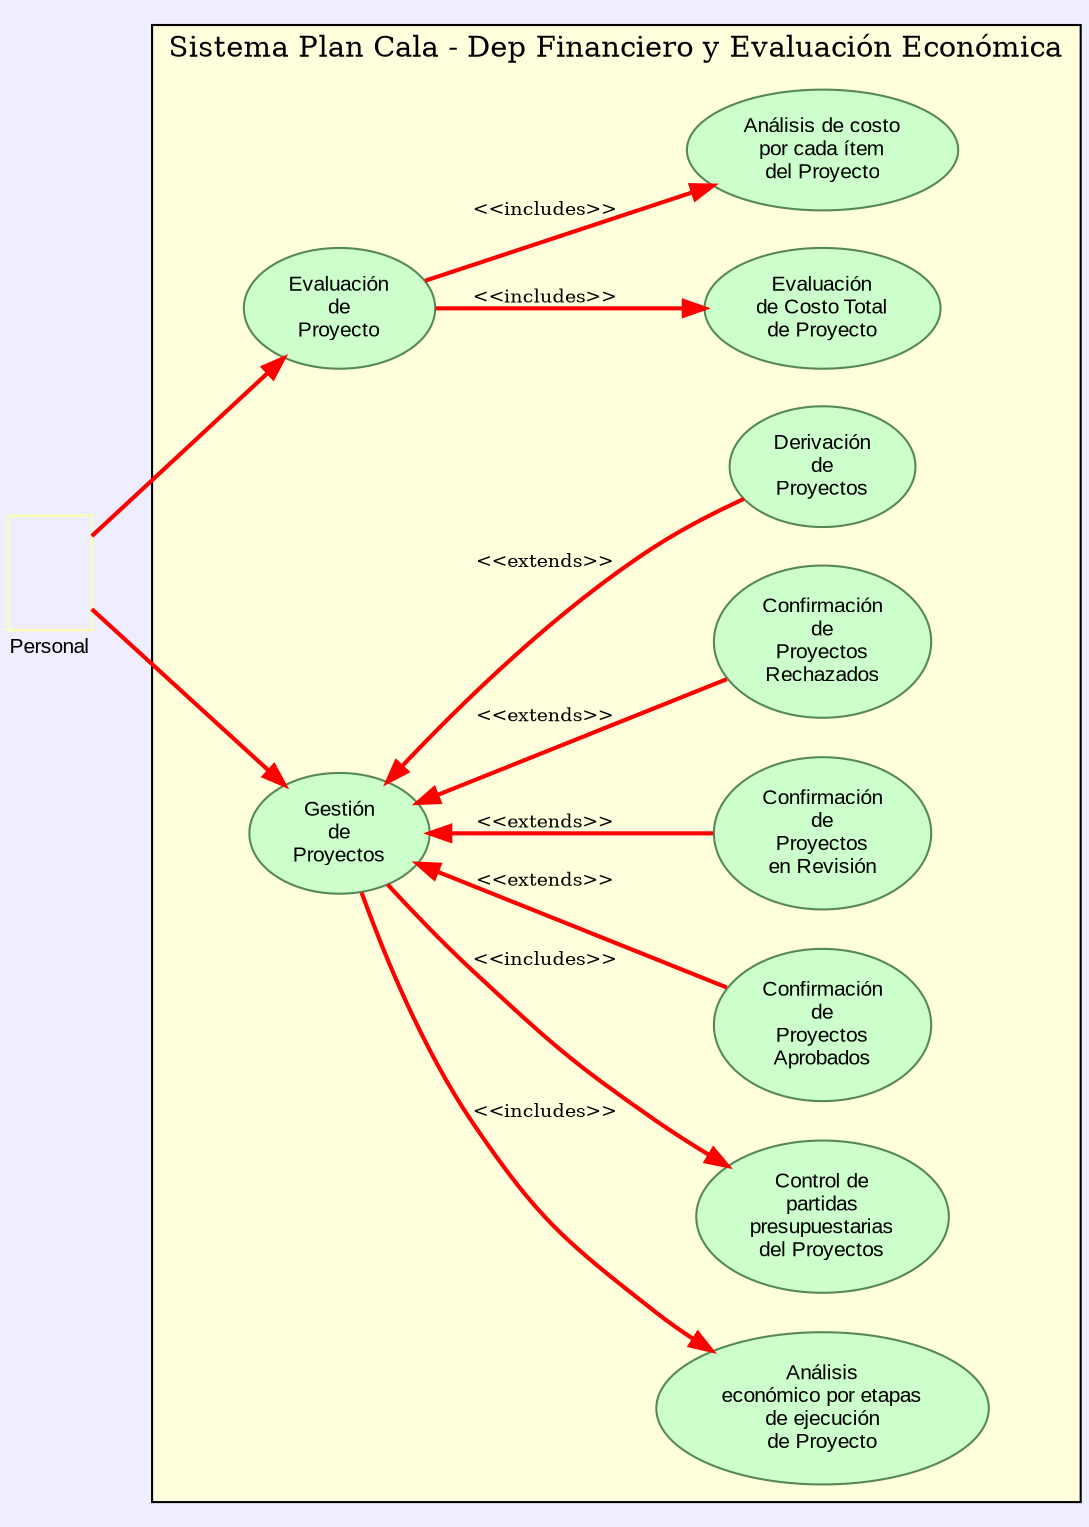 digraph example {
	rankdir=LR;
	bgcolor="#eeeeff";
	node [fontname=Arial, fontsize=10];
	edge [color=red, style=bold, fontsize=9];

	// Actors
	{
		node [shape=custom, shapefile="Actor.png", 
			width=.552, height=0.77, fixedsize=true, 
			color="#ffffaa", label="\n\n\n\n\n\n\N"]

        Personal
	}

	// System Use Cases
	subgraph clusterSystem
	{
		label="Sistema Plan Cala - Dep Financiero y Evaluación Económica"; // Name your system here
		fillcolor="#ffffdd"; style=filled; color=black; // The system box
		node [shape=ellipse, style=filled, fillcolor="#ccffcc", color="#558855"]

        EvaluarProyecto[label="Evaluación\nde\nProyecto"]
		EvaluacionCostoProyecto[label="Evaluación\nde Costo Total\nde Proyecto"]
        AnalisisEconomicoPorEtapas[label="Análisis\neconómico por etapas\nde ejecución\nde Proyecto"]
        AnalisisCostos[label="Análisis de costo\npor cada ítem\ndel Proyecto"]

		GestionProyectos[label="Gestión\nde\nProyectos"]
        ControlPartidasPresupuestarias[label="Control de\npartidas\npresupuestarias\ndel Proyectos"]
        ConfirmacionProyectosAprobados[label="Confirmación\nde\nProyectos\nAprobados"]
        ConfirmacionProyectosRevision[label="Confirmación\nde\nProyectos\nen Revisión"]
        ConfirmacionProyectosRechazados[label="Confirmación\nde\nProyectos\nRechazados"]
        DerivacionProyecto[label="Derivación\nde\nProyectos"]
        
	}

	// Uses
    
	Personal -> EvaluarProyecto 
	Personal -> GestionProyectos
	// Extensions
	{
		edge [label="<<extends>>", dir=back]

		GestionProyectos -> ConfirmacionProyectosAprobados 
		GestionProyectos -> ConfirmacionProyectosRevision
		GestionProyectos -> ConfirmacionProyectosRechazados
		GestionProyectos -> DerivacionProyecto 
	}

	// Inclusions
	{
		 edge [label="<<includes>>"]

		GestionProyectos -> AnalisisEconomicoPorEtapas 
		GestionProyectos -> ControlPartidasPresupuestarias 

        EvaluarProyecto -> EvaluacionCostoProyecto
        EvaluarProyecto -> AnalisisCostos 
	
	}

	// Generalizations
	{
		edge [arrowsize=1.5, arrowtail=empty, dir=back, constraint=false]
	
		// Inmersion -> Batism
		// Navigate -> GaleonPiloting
	}
}
